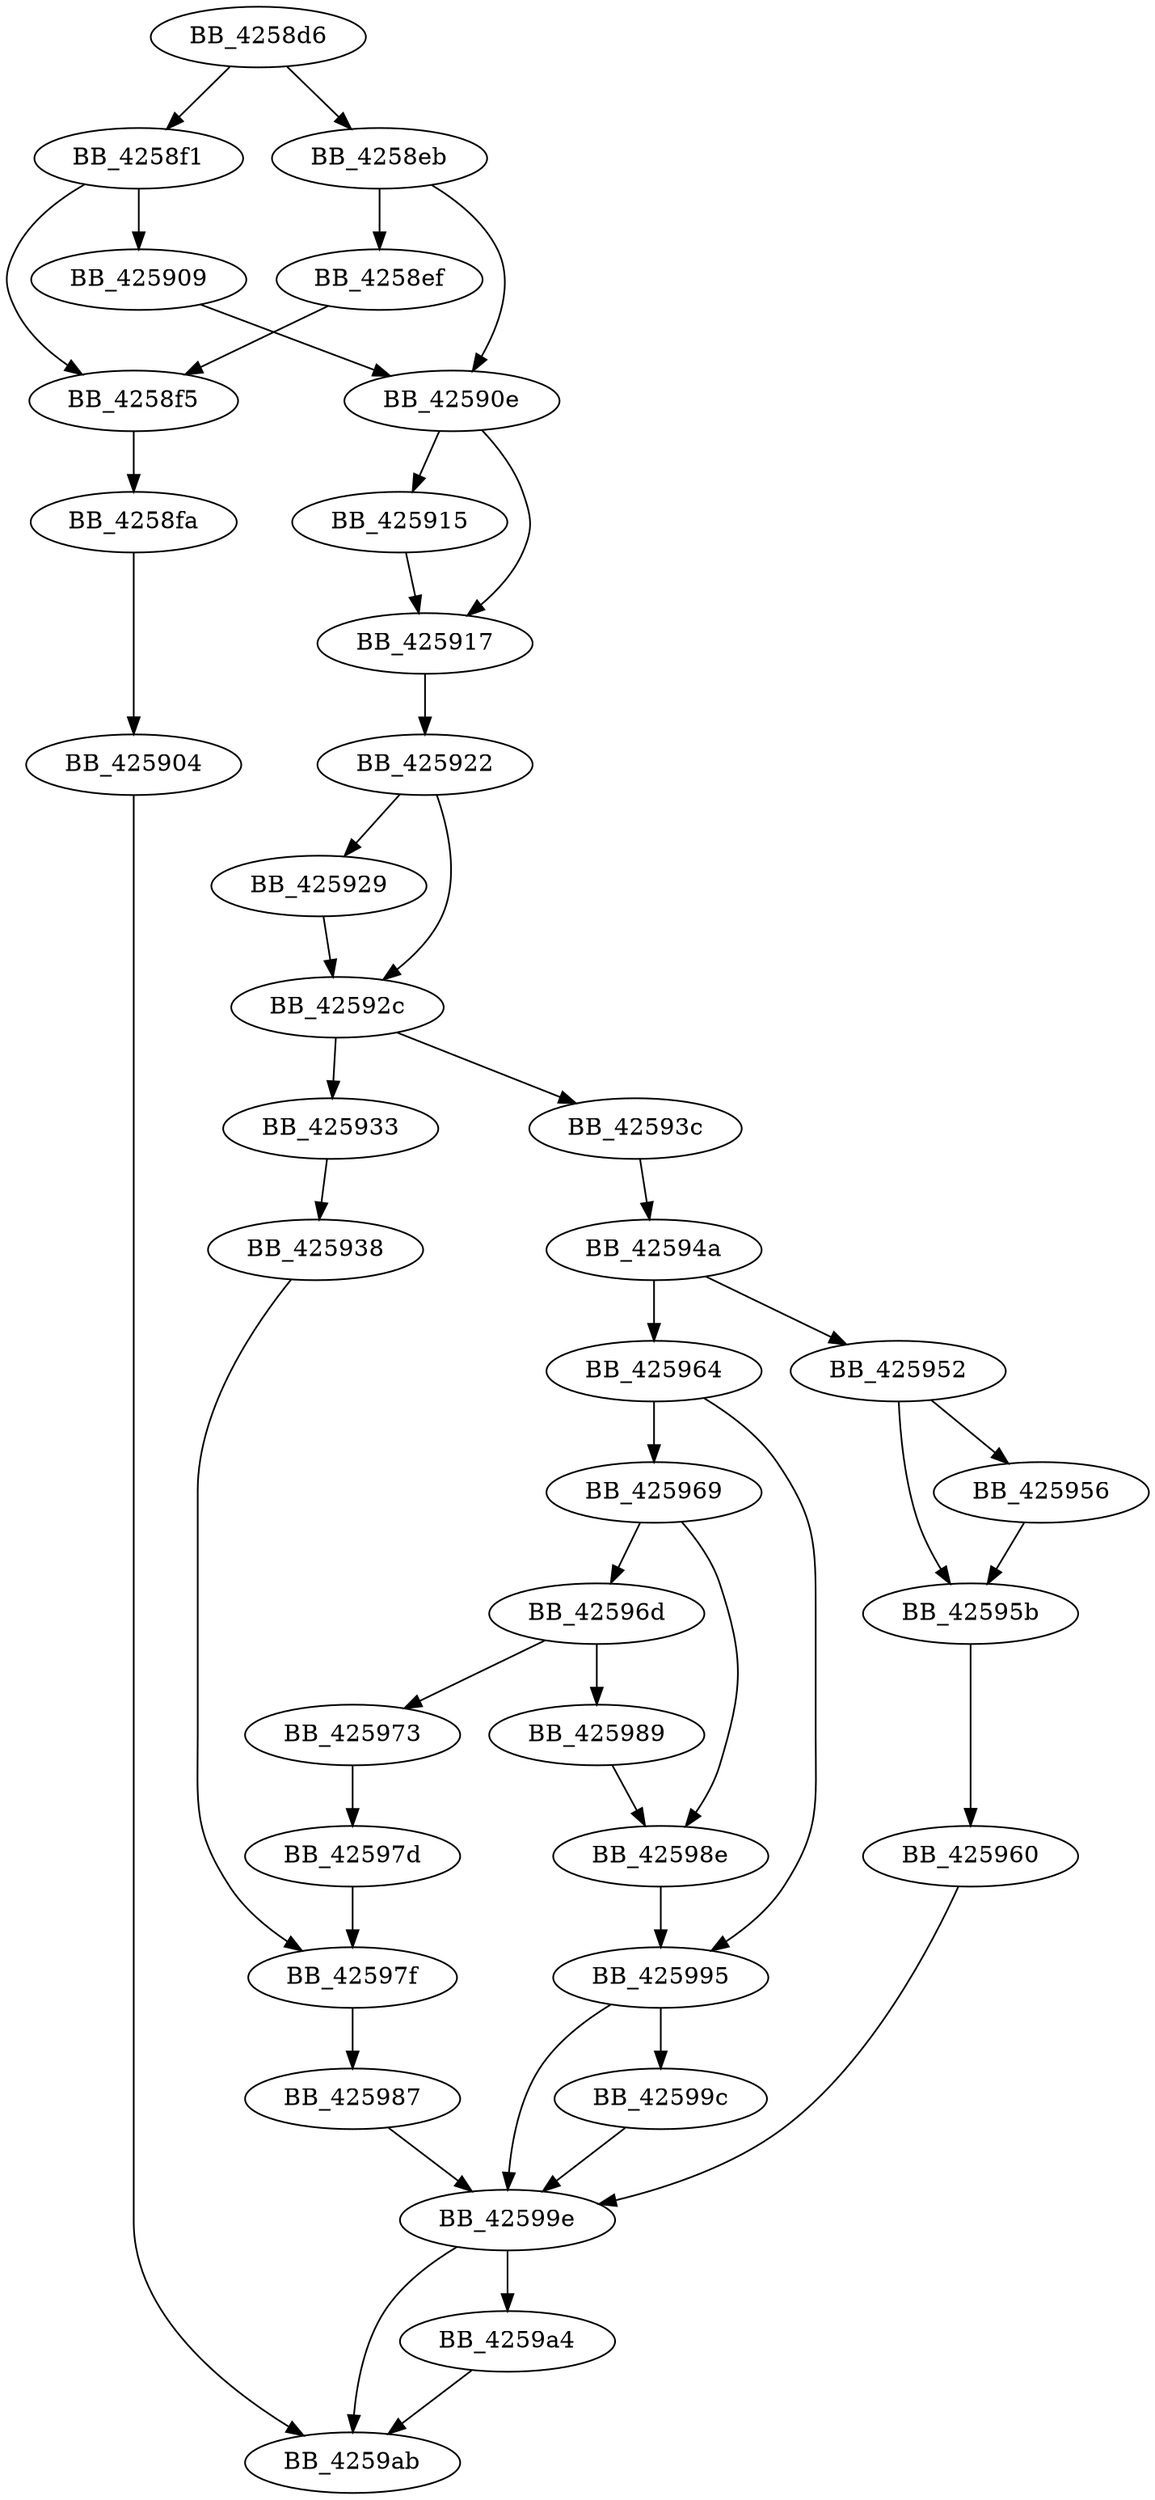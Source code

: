 DiGraph __mbstowcs_s_l{
BB_4258d6->BB_4258eb
BB_4258d6->BB_4258f1
BB_4258eb->BB_4258ef
BB_4258eb->BB_42590e
BB_4258ef->BB_4258f5
BB_4258f1->BB_4258f5
BB_4258f1->BB_425909
BB_4258f5->BB_4258fa
BB_4258fa->BB_425904
BB_425904->BB_4259ab
BB_425909->BB_42590e
BB_42590e->BB_425915
BB_42590e->BB_425917
BB_425915->BB_425917
BB_425917->BB_425922
BB_425922->BB_425929
BB_425922->BB_42592c
BB_425929->BB_42592c
BB_42592c->BB_425933
BB_42592c->BB_42593c
BB_425933->BB_425938
BB_425938->BB_42597f
BB_42593c->BB_42594a
BB_42594a->BB_425952
BB_42594a->BB_425964
BB_425952->BB_425956
BB_425952->BB_42595b
BB_425956->BB_42595b
BB_42595b->BB_425960
BB_425960->BB_42599e
BB_425964->BB_425969
BB_425964->BB_425995
BB_425969->BB_42596d
BB_425969->BB_42598e
BB_42596d->BB_425973
BB_42596d->BB_425989
BB_425973->BB_42597d
BB_42597d->BB_42597f
BB_42597f->BB_425987
BB_425987->BB_42599e
BB_425989->BB_42598e
BB_42598e->BB_425995
BB_425995->BB_42599c
BB_425995->BB_42599e
BB_42599c->BB_42599e
BB_42599e->BB_4259a4
BB_42599e->BB_4259ab
BB_4259a4->BB_4259ab
}
